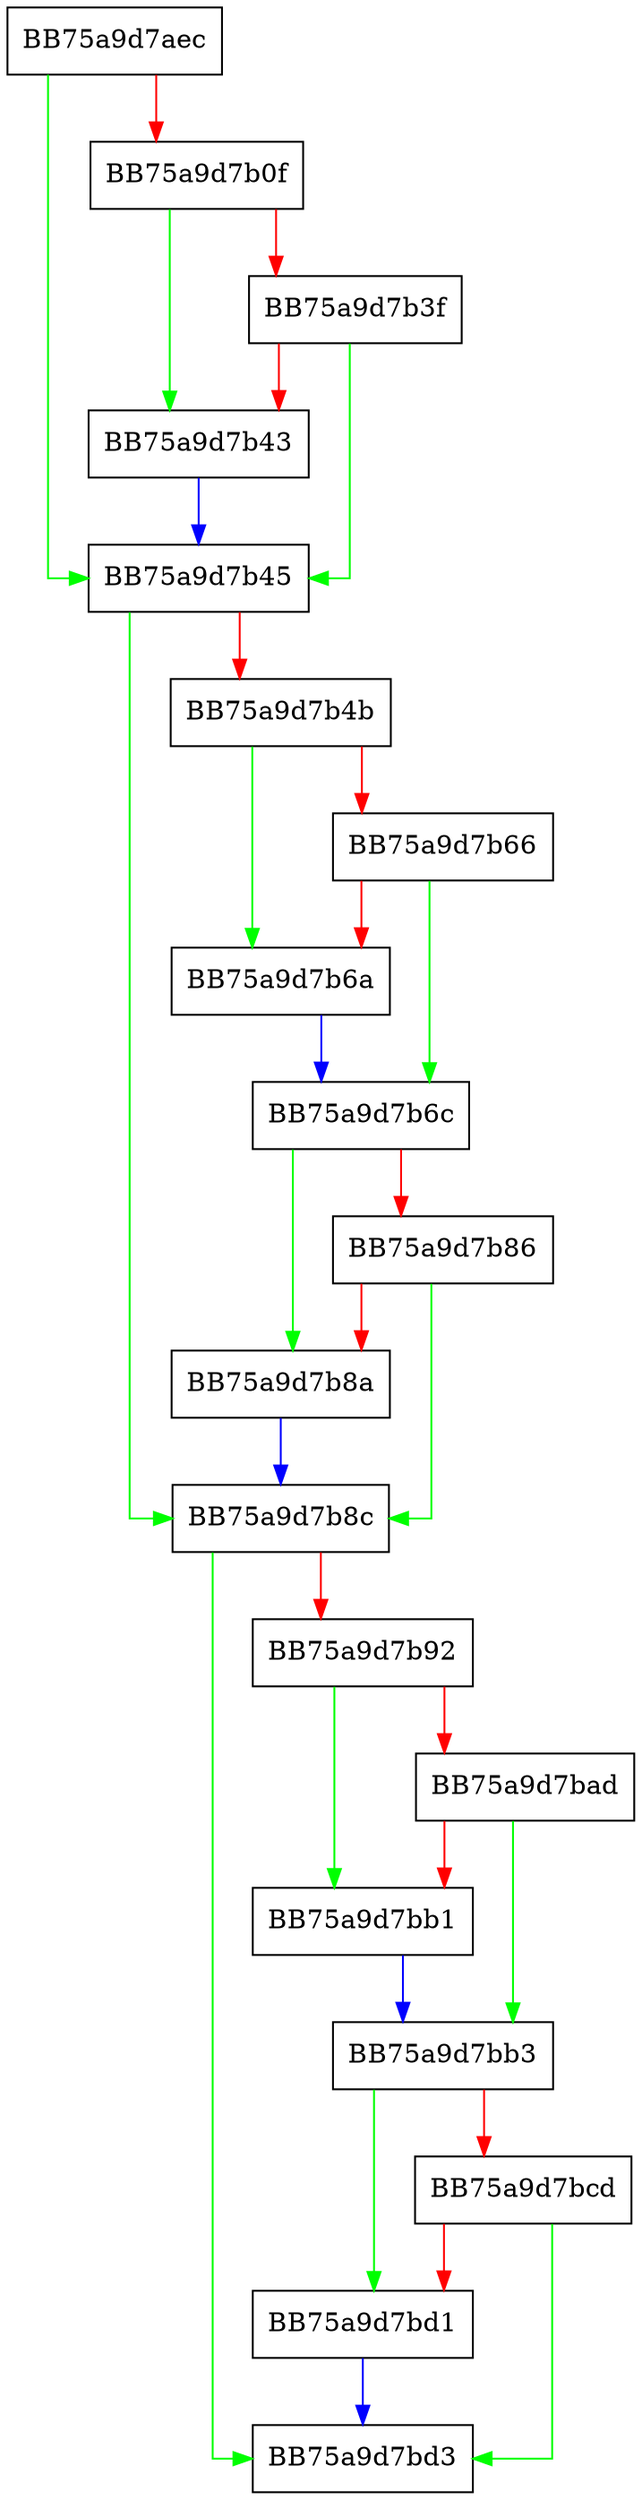 digraph _is_detect_config_ok {
  node [shape="box"];
  graph [splines=ortho];
  BB75a9d7aec -> BB75a9d7b45 [color="green"];
  BB75a9d7aec -> BB75a9d7b0f [color="red"];
  BB75a9d7b0f -> BB75a9d7b43 [color="green"];
  BB75a9d7b0f -> BB75a9d7b3f [color="red"];
  BB75a9d7b3f -> BB75a9d7b45 [color="green"];
  BB75a9d7b3f -> BB75a9d7b43 [color="red"];
  BB75a9d7b43 -> BB75a9d7b45 [color="blue"];
  BB75a9d7b45 -> BB75a9d7b8c [color="green"];
  BB75a9d7b45 -> BB75a9d7b4b [color="red"];
  BB75a9d7b4b -> BB75a9d7b6a [color="green"];
  BB75a9d7b4b -> BB75a9d7b66 [color="red"];
  BB75a9d7b66 -> BB75a9d7b6c [color="green"];
  BB75a9d7b66 -> BB75a9d7b6a [color="red"];
  BB75a9d7b6a -> BB75a9d7b6c [color="blue"];
  BB75a9d7b6c -> BB75a9d7b8a [color="green"];
  BB75a9d7b6c -> BB75a9d7b86 [color="red"];
  BB75a9d7b86 -> BB75a9d7b8c [color="green"];
  BB75a9d7b86 -> BB75a9d7b8a [color="red"];
  BB75a9d7b8a -> BB75a9d7b8c [color="blue"];
  BB75a9d7b8c -> BB75a9d7bd3 [color="green"];
  BB75a9d7b8c -> BB75a9d7b92 [color="red"];
  BB75a9d7b92 -> BB75a9d7bb1 [color="green"];
  BB75a9d7b92 -> BB75a9d7bad [color="red"];
  BB75a9d7bad -> BB75a9d7bb3 [color="green"];
  BB75a9d7bad -> BB75a9d7bb1 [color="red"];
  BB75a9d7bb1 -> BB75a9d7bb3 [color="blue"];
  BB75a9d7bb3 -> BB75a9d7bd1 [color="green"];
  BB75a9d7bb3 -> BB75a9d7bcd [color="red"];
  BB75a9d7bcd -> BB75a9d7bd3 [color="green"];
  BB75a9d7bcd -> BB75a9d7bd1 [color="red"];
  BB75a9d7bd1 -> BB75a9d7bd3 [color="blue"];
}